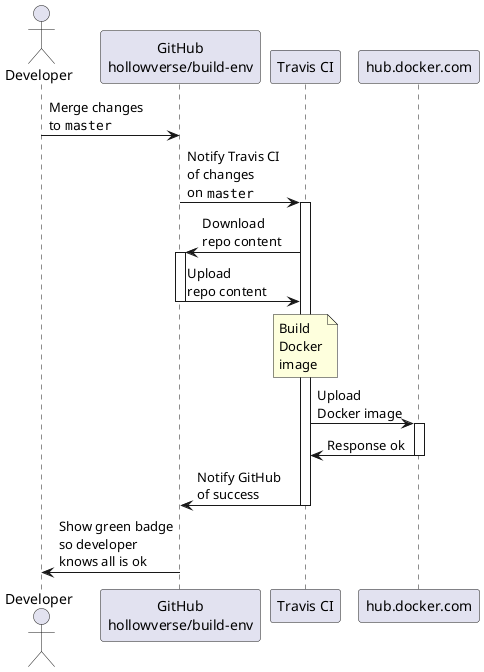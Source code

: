 @startuml
actor Developer as developer
participant "GitHub\nhollowverse/build-env" as gh
participant "Travis CI" as travis
participant "hub.docker.com" as dockerHub

developer -> gh: Merge changes\nto ""master""
gh -> travis: Notify Travis CI\nof changes\non ""master""
activate travis
travis -> gh: Download\nrepo content
activate gh
gh -> travis: Upload\nrepo content
deactivate gh
note over travis : Build\nDocker\nimage
travis -> dockerHub: Upload\nDocker image
activate dockerHub
dockerHub -> travis: Response ok
deactivate dockerHub
travis -> gh: Notify GitHub\nof success
deactivate travis
gh -> developer: Show green badge\nso developer\nknows all is ok
@enduml
